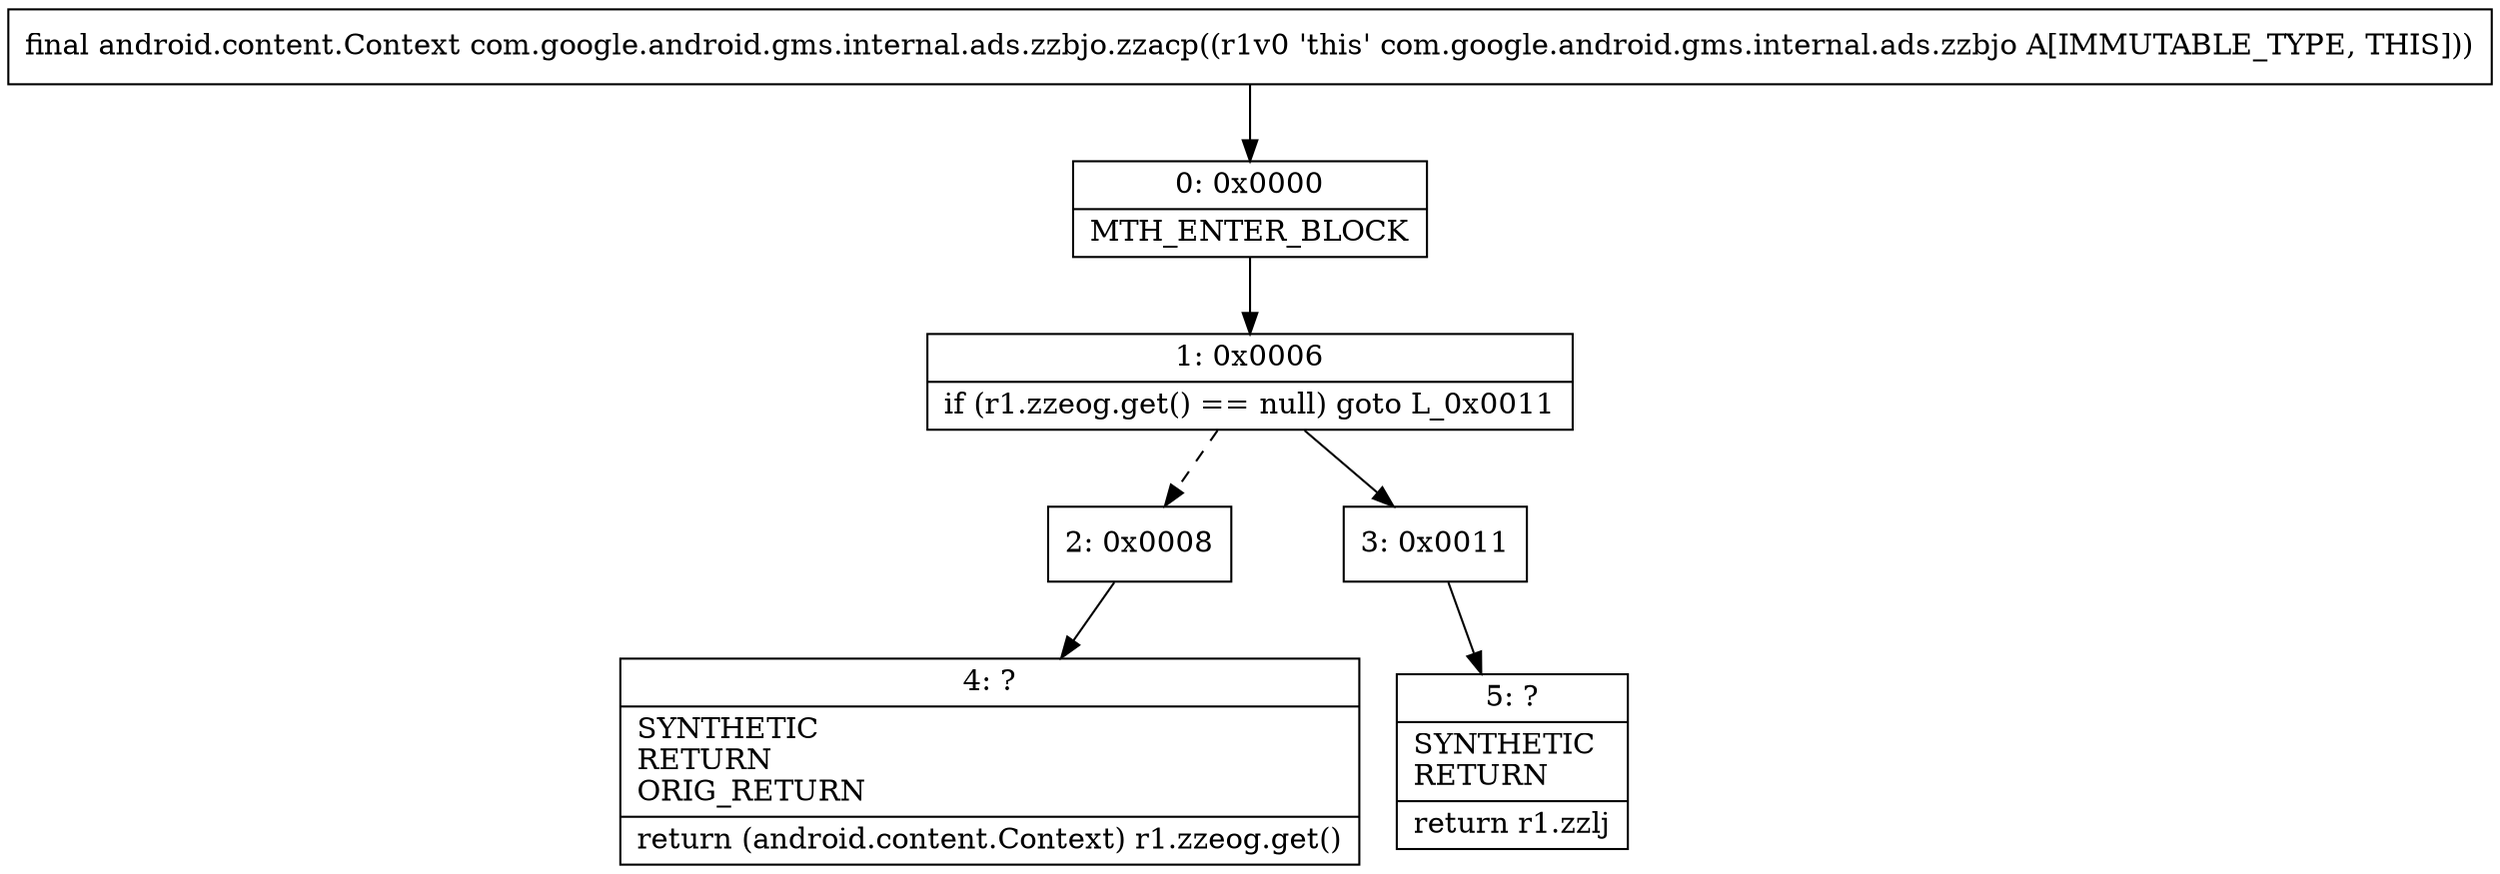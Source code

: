 digraph "CFG forcom.google.android.gms.internal.ads.zzbjo.zzacp()Landroid\/content\/Context;" {
Node_0 [shape=record,label="{0\:\ 0x0000|MTH_ENTER_BLOCK\l}"];
Node_1 [shape=record,label="{1\:\ 0x0006|if (r1.zzeog.get() == null) goto L_0x0011\l}"];
Node_2 [shape=record,label="{2\:\ 0x0008}"];
Node_3 [shape=record,label="{3\:\ 0x0011}"];
Node_4 [shape=record,label="{4\:\ ?|SYNTHETIC\lRETURN\lORIG_RETURN\l|return (android.content.Context) r1.zzeog.get()\l}"];
Node_5 [shape=record,label="{5\:\ ?|SYNTHETIC\lRETURN\l|return r1.zzlj\l}"];
MethodNode[shape=record,label="{final android.content.Context com.google.android.gms.internal.ads.zzbjo.zzacp((r1v0 'this' com.google.android.gms.internal.ads.zzbjo A[IMMUTABLE_TYPE, THIS])) }"];
MethodNode -> Node_0;
Node_0 -> Node_1;
Node_1 -> Node_2[style=dashed];
Node_1 -> Node_3;
Node_2 -> Node_4;
Node_3 -> Node_5;
}


